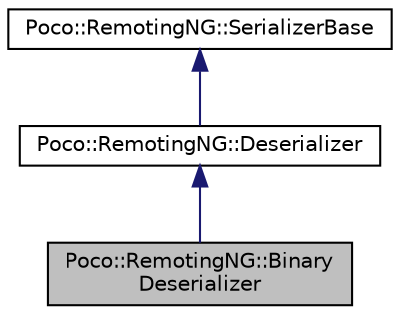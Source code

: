 digraph "Poco::RemotingNG::BinaryDeserializer"
{
 // LATEX_PDF_SIZE
  edge [fontname="Helvetica",fontsize="10",labelfontname="Helvetica",labelfontsize="10"];
  node [fontname="Helvetica",fontsize="10",shape=record];
  Node1 [label="Poco::RemotingNG::Binary\lDeserializer",height=0.2,width=0.4,color="black", fillcolor="grey75", style="filled", fontcolor="black",tooltip=" "];
  Node2 -> Node1 [dir="back",color="midnightblue",fontsize="10",style="solid"];
  Node2 [label="Poco::RemotingNG::Deserializer",height=0.2,width=0.4,color="black", fillcolor="white", style="filled",URL="$classPoco_1_1RemotingNG_1_1Deserializer.html",tooltip=" "];
  Node3 -> Node2 [dir="back",color="midnightblue",fontsize="10",style="solid"];
  Node3 [label="Poco::RemotingNG::SerializerBase",height=0.2,width=0.4,color="black", fillcolor="white", style="filled",URL="$classPoco_1_1RemotingNG_1_1SerializerBase.html",tooltip=" "];
}
